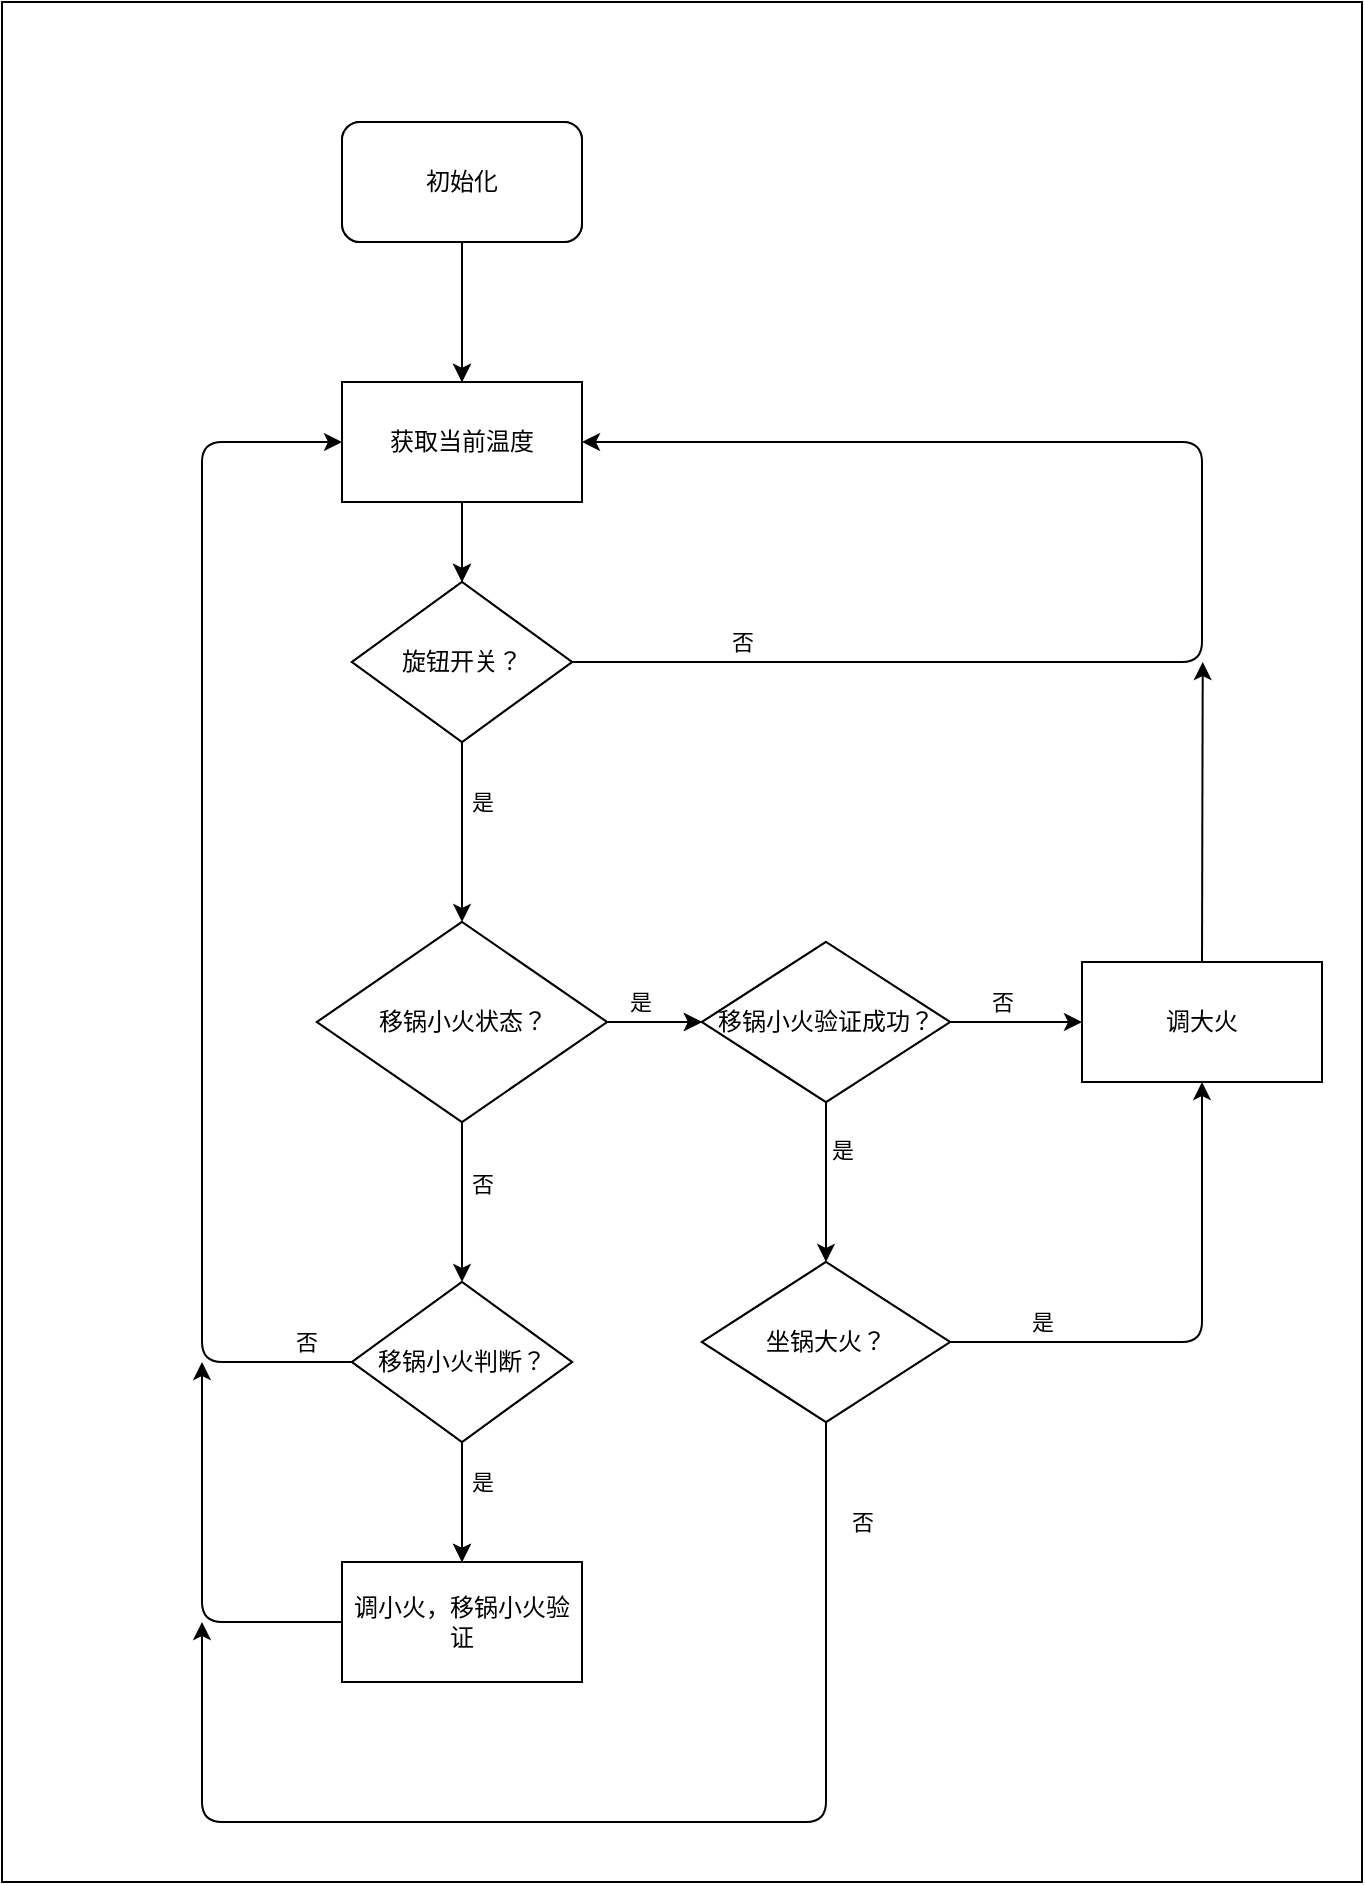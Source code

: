 <mxfile>
    <diagram id="6sCf-PyjNcTY3iOVAVQo" name="第 1 页">
        <mxGraphModel dx="1795" dy="1150" grid="1" gridSize="10" guides="1" tooltips="1" connect="1" arrows="1" fold="1" page="1" pageScale="1" pageWidth="827" pageHeight="1169" background="#ffffff" math="0" shadow="0">
            <root>
                <mxCell id="0"/>
                <mxCell id="1" parent="0"/>
                <mxCell id="123" value="" style="rounded=0;whiteSpace=wrap;html=1;labelBackgroundColor=#FFFFFF;fontColor=#000000;strokeColor=#000000;fillColor=#FFFFFF;" parent="1" vertex="1">
                    <mxGeometry x="20" y="20" width="680" height="940" as="geometry"/>
                </mxCell>
                <mxCell id="43" style="edgeStyle=none;html=1;exitX=0.5;exitY=1;exitDx=0;exitDy=0;fontColor=#000000;" parent="1" source="44" target="46" edge="1">
                    <mxGeometry relative="1" as="geometry"/>
                </mxCell>
                <mxCell id="44" value="初始化" style="rounded=1;whiteSpace=wrap;html=1;fontColor=#000000;" parent="1" vertex="1">
                    <mxGeometry x="190" y="80" width="120" height="60" as="geometry"/>
                </mxCell>
                <mxCell id="45" style="edgeStyle=none;html=1;exitX=0.5;exitY=1;exitDx=0;exitDy=0;entryX=0.5;entryY=0;entryDx=0;entryDy=0;fontColor=#000000;" parent="1" source="46" target="51" edge="1">
                    <mxGeometry relative="1" as="geometry"/>
                </mxCell>
                <mxCell id="46" value="获取当前温度" style="rounded=0;whiteSpace=wrap;html=1;fontColor=#000000;" parent="1" vertex="1">
                    <mxGeometry x="190" y="210" width="120" height="60" as="geometry"/>
                </mxCell>
                <mxCell id="47" style="edgeStyle=none;html=1;exitX=0.5;exitY=1;exitDx=0;exitDy=0;entryX=0.5;entryY=0;entryDx=0;entryDy=0;fillColor=#f9f7ed;strokeColor=#FFFFFF;fontColor=#000000;" parent="1" source="51" target="58" edge="1">
                    <mxGeometry relative="1" as="geometry">
                        <mxPoint x="250" y="440" as="targetPoint"/>
                    </mxGeometry>
                </mxCell>
                <mxCell id="49" style="edgeStyle=none;html=1;exitX=1;exitY=0.5;exitDx=0;exitDy=0;entryX=1;entryY=0.5;entryDx=0;entryDy=0;fontColor=#000000;strokeColor=#000000;" parent="1" source="51" target="46" edge="1">
                    <mxGeometry relative="1" as="geometry">
                        <Array as="points">
                            <mxPoint x="545" y="350"/>
                            <mxPoint x="620" y="350"/>
                            <mxPoint x="620" y="240"/>
                            <mxPoint x="470" y="240"/>
                        </Array>
                    </mxGeometry>
                </mxCell>
                <mxCell id="50" value="否" style="edgeLabel;html=1;align=center;verticalAlign=middle;resizable=0;points=[];fontColor=#000000;labelBackgroundColor=none;" parent="49" vertex="1" connectable="0">
                    <mxGeometry x="-0.797" y="3" relative="1" as="geometry">
                        <mxPoint x="10" y="-7" as="offset"/>
                    </mxGeometry>
                </mxCell>
                <mxCell id="51" value="点火开关？" style="rhombus;whiteSpace=wrap;html=1;fontColor=#000000;" parent="1" vertex="1">
                    <mxGeometry x="195" y="310" width="110" height="80" as="geometry"/>
                </mxCell>
                <mxCell id="54" style="edgeStyle=none;html=1;exitX=0.5;exitY=1;exitDx=0;exitDy=0;entryX=0.5;entryY=0;entryDx=0;entryDy=0;fontColor=#000000;strokeColor=#000000;" parent="1" source="58" target="68" edge="1">
                    <mxGeometry relative="1" as="geometry"/>
                </mxCell>
                <mxCell id="120" value="&lt;span style=&quot;background-color: rgb(255 , 255 , 255)&quot;&gt;否&lt;/span&gt;" style="edgeLabel;html=1;align=center;verticalAlign=middle;resizable=0;points=[];fontColor=#000000;labelBackgroundColor=none;" parent="54" vertex="1" connectable="0">
                    <mxGeometry x="-0.24" y="2" relative="1" as="geometry">
                        <mxPoint x="8" as="offset"/>
                    </mxGeometry>
                </mxCell>
                <mxCell id="82" style="edgeStyle=none;html=1;exitX=1;exitY=0.5;exitDx=0;exitDy=0;entryX=0;entryY=0.5;entryDx=0;entryDy=0;fontColor=#000000;" parent="1" source="58" target="63" edge="1">
                    <mxGeometry relative="1" as="geometry"/>
                </mxCell>
                <mxCell id="58" value="是否处于移锅小火状态？" style="rhombus;whiteSpace=wrap;html=1;fontColor=#000000;" parent="1" vertex="1">
                    <mxGeometry x="177.5" y="480" width="145" height="100" as="geometry"/>
                </mxCell>
                <mxCell id="59" style="edgeStyle=none;html=1;exitX=0.5;exitY=1;exitDx=0;exitDy=0;entryX=0.5;entryY=0;entryDx=0;entryDy=0;fontColor=#000000;strokeColor=#000000;" parent="1" source="63" target="81" edge="1">
                    <mxGeometry relative="1" as="geometry">
                        <mxPoint x="434" y="640.0" as="targetPoint"/>
                    </mxGeometry>
                </mxCell>
                <mxCell id="60" value="是" style="edgeLabel;html=1;align=center;verticalAlign=middle;resizable=0;points=[];fontColor=#000000;labelBackgroundColor=none;" parent="59" vertex="1" connectable="0">
                    <mxGeometry x="-0.404" y="1" relative="1" as="geometry">
                        <mxPoint x="7" as="offset"/>
                    </mxGeometry>
                </mxCell>
                <mxCell id="61" style="edgeStyle=none;html=1;exitX=1;exitY=0.5;exitDx=0;exitDy=0;entryX=0;entryY=0.5;entryDx=0;entryDy=0;fontColor=#000000;strokeColor=#000000;" parent="1" source="63" target="70" edge="1">
                    <mxGeometry relative="1" as="geometry"/>
                </mxCell>
                <mxCell id="62" value="否" style="edgeLabel;html=1;align=center;verticalAlign=middle;resizable=0;points=[];fontColor=#000000;labelBackgroundColor=none;" parent="61" vertex="1" connectable="0">
                    <mxGeometry x="-0.538" relative="1" as="geometry">
                        <mxPoint x="11" y="-10" as="offset"/>
                    </mxGeometry>
                </mxCell>
                <mxCell id="63" value="移锅小火验证成功？" style="rhombus;whiteSpace=wrap;html=1;fontColor=#000000;" parent="1" vertex="1">
                    <mxGeometry x="370" y="490" width="124" height="80" as="geometry"/>
                </mxCell>
                <mxCell id="83" style="edgeStyle=none;html=1;exitX=0.5;exitY=1;exitDx=0;exitDy=0;entryX=0.5;entryY=0;entryDx=0;entryDy=0;fontColor=#000000;strokeColor=#000000;" parent="1" source="68" target="80" edge="1">
                    <mxGeometry relative="1" as="geometry"/>
                </mxCell>
                <mxCell id="93" value="是" style="edgeLabel;html=1;align=center;verticalAlign=middle;resizable=0;points=[];fontColor=#000000;labelBackgroundColor=none;" parent="83" vertex="1" connectable="0">
                    <mxGeometry x="-0.47" y="-1" relative="1" as="geometry">
                        <mxPoint x="11" y="4" as="offset"/>
                    </mxGeometry>
                </mxCell>
                <mxCell id="84" style="edgeStyle=none;html=1;exitX=0;exitY=0.5;exitDx=0;exitDy=0;entryX=0;entryY=0.5;entryDx=0;entryDy=0;fontColor=#000000;strokeColor=#000000;" parent="1" source="68" target="46" edge="1">
                    <mxGeometry relative="1" as="geometry">
                        <Array as="points">
                            <mxPoint x="120" y="700"/>
                            <mxPoint x="120" y="240"/>
                        </Array>
                    </mxGeometry>
                </mxCell>
                <mxCell id="119" value="&lt;span style=&quot;background-color: rgb(255 , 255 , 255)&quot;&gt;否&lt;/span&gt;" style="edgeLabel;html=1;align=center;verticalAlign=middle;resizable=0;points=[];fontColor=#000000;labelBackgroundColor=none;" parent="84" vertex="1" connectable="0">
                    <mxGeometry x="-0.922" y="1" relative="1" as="geometry">
                        <mxPoint y="-11" as="offset"/>
                    </mxGeometry>
                </mxCell>
                <mxCell id="68" value="移锅小火判断？" style="rhombus;whiteSpace=wrap;html=1;fontColor=#000000;" parent="1" vertex="1">
                    <mxGeometry x="195" y="660" width="110" height="80" as="geometry"/>
                </mxCell>
                <mxCell id="87" style="edgeStyle=none;html=1;exitX=0.5;exitY=0;exitDx=0;exitDy=0;fontColor=#000000;strokeColor=#000000;" parent="1" source="70" edge="1">
                    <mxGeometry relative="1" as="geometry">
                        <mxPoint x="620.364" y="350" as="targetPoint"/>
                    </mxGeometry>
                </mxCell>
                <mxCell id="70" value="调大火" style="rounded=0;whiteSpace=wrap;html=1;fontColor=#000000;" parent="1" vertex="1">
                    <mxGeometry x="560" y="500" width="120" height="60" as="geometry"/>
                </mxCell>
                <mxCell id="85" style="edgeStyle=none;html=1;exitX=0;exitY=0.5;exitDx=0;exitDy=0;fontColor=#000000;strokeColor=#000000;" parent="1" source="80" edge="1">
                    <mxGeometry relative="1" as="geometry">
                        <mxPoint x="120" y="700" as="targetPoint"/>
                        <Array as="points">
                            <mxPoint x="120" y="830"/>
                        </Array>
                    </mxGeometry>
                </mxCell>
                <mxCell id="80" value="调小火，移锅小火验证" style="rounded=0;whiteSpace=wrap;html=1;fontColor=#000000;" parent="1" vertex="1">
                    <mxGeometry x="190" y="800" width="120" height="60" as="geometry"/>
                </mxCell>
                <mxCell id="88" style="edgeStyle=none;html=1;exitX=0.5;exitY=1;exitDx=0;exitDy=0;fontColor=#000000;strokeColor=#000000;" parent="1" source="81" edge="1">
                    <mxGeometry relative="1" as="geometry">
                        <mxPoint x="120" y="830.0" as="targetPoint"/>
                        <Array as="points">
                            <mxPoint x="432" y="930"/>
                            <mxPoint x="120" y="930"/>
                        </Array>
                    </mxGeometry>
                </mxCell>
                <mxCell id="91" value="否" style="edgeLabel;html=1;align=center;verticalAlign=middle;resizable=0;points=[];fontColor=#000000;labelBackgroundColor=none;" parent="88" vertex="1" connectable="0">
                    <mxGeometry x="-0.889" y="-2" relative="1" as="geometry">
                        <mxPoint x="20" y="16" as="offset"/>
                    </mxGeometry>
                </mxCell>
                <mxCell id="89" style="edgeStyle=none;html=1;exitX=1;exitY=0.5;exitDx=0;exitDy=0;entryX=0.5;entryY=1;entryDx=0;entryDy=0;fontColor=#000000;strokeColor=#000000;" parent="1" source="81" target="70" edge="1">
                    <mxGeometry relative="1" as="geometry">
                        <Array as="points">
                            <mxPoint x="620" y="690"/>
                        </Array>
                    </mxGeometry>
                </mxCell>
                <mxCell id="121" value="&lt;span style=&quot;background-color: rgb(255 , 255 , 255)&quot;&gt;是&lt;/span&gt;" style="edgeLabel;html=1;align=center;verticalAlign=middle;resizable=0;points=[];fontColor=#000000;labelBackgroundColor=none;" parent="89" vertex="1" connectable="0">
                    <mxGeometry x="-0.773" y="-2" relative="1" as="geometry">
                        <mxPoint x="17" y="-12" as="offset"/>
                    </mxGeometry>
                </mxCell>
                <mxCell id="81" value="坐锅大火？" style="rhombus;whiteSpace=wrap;html=1;fontColor=#000000;" parent="1" vertex="1">
                    <mxGeometry x="370" y="650" width="124" height="80" as="geometry"/>
                </mxCell>
                <mxCell id="94" value="初始化" style="rounded=1;whiteSpace=wrap;html=1;fontColor=#000000;fillColor=#FFFFFF;strokeColor=#000000;" parent="1" vertex="1">
                    <mxGeometry x="190" y="80" width="120" height="60" as="geometry"/>
                </mxCell>
                <mxCell id="95" value="获取当前温度" style="rounded=0;whiteSpace=wrap;html=1;fontColor=#000000;fillColor=#FFFFFF;strokeColor=#000000;" parent="1" vertex="1">
                    <mxGeometry x="190" y="210" width="120" height="60" as="geometry"/>
                </mxCell>
                <mxCell id="96" value="旋钮开关？" style="rhombus;whiteSpace=wrap;html=1;fontColor=#000000;fillColor=#FFFFFF;strokeColor=#000000;" parent="1" vertex="1">
                    <mxGeometry x="195" y="310" width="110" height="80" as="geometry"/>
                </mxCell>
                <mxCell id="97" value="移锅小火状态？" style="rhombus;whiteSpace=wrap;html=1;fontColor=#000000;fillColor=#FFFFFF;strokeColor=#000000;" parent="1" vertex="1">
                    <mxGeometry x="177.5" y="480" width="145" height="100" as="geometry"/>
                </mxCell>
                <mxCell id="98" value="移锅小火验证成功？" style="rhombus;whiteSpace=wrap;html=1;fontColor=#000000;fillColor=#FFFFFF;strokeColor=#000000;" parent="1" vertex="1">
                    <mxGeometry x="370" y="490" width="124" height="80" as="geometry"/>
                </mxCell>
                <mxCell id="99" value="调大火" style="rounded=0;whiteSpace=wrap;html=1;fontColor=#000000;fillColor=#FFFFFF;strokeColor=#000000;" parent="1" vertex="1">
                    <mxGeometry x="560" y="500" width="120" height="60" as="geometry"/>
                </mxCell>
                <mxCell id="100" value="坐锅大火？" style="rhombus;whiteSpace=wrap;html=1;fontColor=#000000;fillColor=#FFFFFF;strokeColor=#000000;" parent="1" vertex="1">
                    <mxGeometry x="370" y="650" width="124" height="80" as="geometry"/>
                </mxCell>
                <mxCell id="112" value="" style="edgeStyle=none;html=1;labelBackgroundColor=#FFFFFF;fontColor=#000000;strokeColor=#000000;" parent="1" source="101" target="111" edge="1">
                    <mxGeometry relative="1" as="geometry"/>
                </mxCell>
                <mxCell id="101" value="移锅小火判断？" style="rhombus;whiteSpace=wrap;html=1;fontColor=#000000;fillColor=#FFFFFF;strokeColor=#000000;" parent="1" vertex="1">
                    <mxGeometry x="195" y="660" width="110" height="80" as="geometry"/>
                </mxCell>
                <mxCell id="102" value="调小火，移锅小火验证" style="rounded=0;whiteSpace=wrap;html=1;fontColor=#000000;fillColor=#FFFFFF;" parent="1" vertex="1">
                    <mxGeometry x="190" y="800" width="120" height="60" as="geometry"/>
                </mxCell>
                <mxCell id="105" style="edgeStyle=none;html=1;exitX=0.5;exitY=1;exitDx=0;exitDy=0;fontColor=#000000;strokeColor=#000000;" parent="1" edge="1">
                    <mxGeometry relative="1" as="geometry">
                        <mxPoint x="250.0" y="140" as="sourcePoint"/>
                        <mxPoint x="250.0" y="210" as="targetPoint"/>
                    </mxGeometry>
                </mxCell>
                <mxCell id="106" style="edgeStyle=none;html=1;exitX=0.5;exitY=1;exitDx=0;exitDy=0;entryX=0.5;entryY=0;entryDx=0;entryDy=0;fontColor=#000000;strokeColor=#000000;" parent="1" edge="1">
                    <mxGeometry relative="1" as="geometry">
                        <mxPoint x="250.0" y="270" as="sourcePoint"/>
                        <mxPoint x="250.0" y="310" as="targetPoint"/>
                    </mxGeometry>
                </mxCell>
                <mxCell id="107" style="edgeStyle=none;html=1;exitX=0.5;exitY=1;exitDx=0;exitDy=0;entryX=0.5;entryY=0;entryDx=0;entryDy=0;fillColor=#f9f7ed;strokeColor=#000000;fontColor=#000000;" parent="1" edge="1">
                    <mxGeometry relative="1" as="geometry">
                        <mxPoint x="250.0" y="480" as="targetPoint"/>
                        <mxPoint x="250.0" y="390" as="sourcePoint"/>
                    </mxGeometry>
                </mxCell>
                <mxCell id="108" value="&lt;span style=&quot;background-color: rgb(255 , 255 , 255)&quot;&gt;是&lt;/span&gt;" style="edgeLabel;html=1;align=center;verticalAlign=middle;resizable=0;points=[];fontColor=#000000;labelBackgroundColor=none;" parent="107" vertex="1" connectable="0">
                    <mxGeometry x="-0.429" y="-1" relative="1" as="geometry">
                        <mxPoint x="11" y="4" as="offset"/>
                    </mxGeometry>
                </mxCell>
                <mxCell id="109" style="edgeStyle=none;html=1;exitX=1;exitY=0.5;exitDx=0;exitDy=0;entryX=0;entryY=0.5;entryDx=0;entryDy=0;fontColor=#000000;strokeColor=#000000;" parent="1" edge="1">
                    <mxGeometry relative="1" as="geometry">
                        <mxPoint x="322.5" y="530" as="sourcePoint"/>
                        <mxPoint x="370.0" y="530" as="targetPoint"/>
                    </mxGeometry>
                </mxCell>
                <mxCell id="125" value="是" style="edgeLabel;html=1;align=center;verticalAlign=middle;resizable=0;points=[];fontColor=#000000;labelBackgroundColor=#FFFFFF;" parent="109" vertex="1" connectable="0">
                    <mxGeometry x="-0.299" relative="1" as="geometry">
                        <mxPoint y="-10" as="offset"/>
                    </mxGeometry>
                </mxCell>
                <mxCell id="110" value="调小火，移锅小火验证" style="rounded=0;whiteSpace=wrap;html=1;fontColor=#000000;fillColor=#FFFFFF;" parent="1" vertex="1">
                    <mxGeometry x="190" y="800" width="120" height="60" as="geometry"/>
                </mxCell>
                <mxCell id="111" value="调小火，移锅小火验证" style="rounded=0;whiteSpace=wrap;html=1;fontColor=#000000;fillColor=#FFFFFF;strokeColor=#000000;" parent="1" vertex="1">
                    <mxGeometry x="190" y="800" width="120" height="60" as="geometry"/>
                </mxCell>
            </root>
        </mxGraphModel>
    </diagram>
</mxfile>